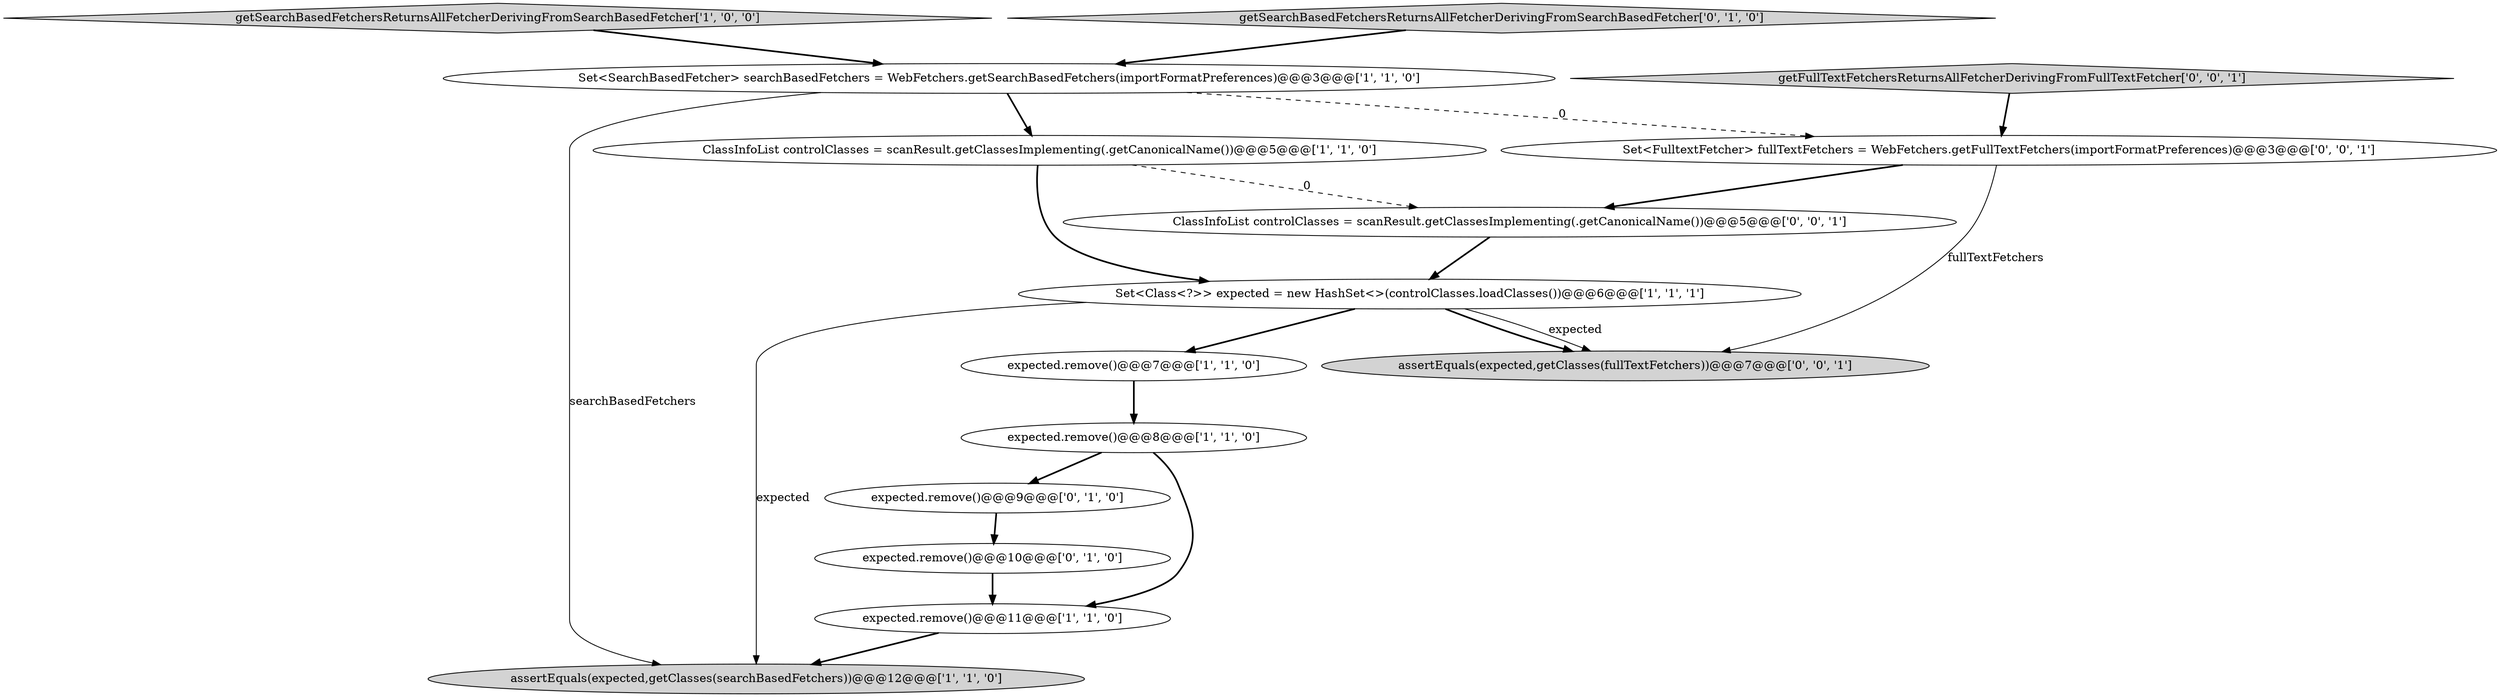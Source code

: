 digraph {
2 [style = filled, label = "getSearchBasedFetchersReturnsAllFetcherDerivingFromSearchBasedFetcher['1', '0', '0']", fillcolor = lightgray, shape = diamond image = "AAA0AAABBB1BBB"];
10 [style = filled, label = "getSearchBasedFetchersReturnsAllFetcherDerivingFromSearchBasedFetcher['0', '1', '0']", fillcolor = lightgray, shape = diamond image = "AAA0AAABBB2BBB"];
13 [style = filled, label = "ClassInfoList controlClasses = scanResult.getClassesImplementing(.getCanonicalName())@@@5@@@['0', '0', '1']", fillcolor = white, shape = ellipse image = "AAA0AAABBB3BBB"];
7 [style = filled, label = "Set<Class<?>> expected = new HashSet<>(controlClasses.loadClasses())@@@6@@@['1', '1', '1']", fillcolor = white, shape = ellipse image = "AAA0AAABBB1BBB"];
12 [style = filled, label = "Set<FulltextFetcher> fullTextFetchers = WebFetchers.getFullTextFetchers(importFormatPreferences)@@@3@@@['0', '0', '1']", fillcolor = white, shape = ellipse image = "AAA0AAABBB3BBB"];
11 [style = filled, label = "assertEquals(expected,getClasses(fullTextFetchers))@@@7@@@['0', '0', '1']", fillcolor = lightgray, shape = ellipse image = "AAA0AAABBB3BBB"];
5 [style = filled, label = "expected.remove()@@@8@@@['1', '1', '0']", fillcolor = white, shape = ellipse image = "AAA0AAABBB1BBB"];
8 [style = filled, label = "expected.remove()@@@9@@@['0', '1', '0']", fillcolor = white, shape = ellipse image = "AAA1AAABBB2BBB"];
14 [style = filled, label = "getFullTextFetchersReturnsAllFetcherDerivingFromFullTextFetcher['0', '0', '1']", fillcolor = lightgray, shape = diamond image = "AAA0AAABBB3BBB"];
4 [style = filled, label = "assertEquals(expected,getClasses(searchBasedFetchers))@@@12@@@['1', '1', '0']", fillcolor = lightgray, shape = ellipse image = "AAA0AAABBB1BBB"];
0 [style = filled, label = "Set<SearchBasedFetcher> searchBasedFetchers = WebFetchers.getSearchBasedFetchers(importFormatPreferences)@@@3@@@['1', '1', '0']", fillcolor = white, shape = ellipse image = "AAA0AAABBB1BBB"];
3 [style = filled, label = "expected.remove()@@@7@@@['1', '1', '0']", fillcolor = white, shape = ellipse image = "AAA0AAABBB1BBB"];
9 [style = filled, label = "expected.remove()@@@10@@@['0', '1', '0']", fillcolor = white, shape = ellipse image = "AAA1AAABBB2BBB"];
1 [style = filled, label = "ClassInfoList controlClasses = scanResult.getClassesImplementing(.getCanonicalName())@@@5@@@['1', '1', '0']", fillcolor = white, shape = ellipse image = "AAA0AAABBB1BBB"];
6 [style = filled, label = "expected.remove()@@@11@@@['1', '1', '0']", fillcolor = white, shape = ellipse image = "AAA0AAABBB1BBB"];
13->7 [style = bold, label=""];
5->8 [style = bold, label=""];
8->9 [style = bold, label=""];
6->4 [style = bold, label=""];
12->11 [style = solid, label="fullTextFetchers"];
7->4 [style = solid, label="expected"];
14->12 [style = bold, label=""];
7->11 [style = bold, label=""];
0->1 [style = bold, label=""];
3->5 [style = bold, label=""];
1->13 [style = dashed, label="0"];
0->4 [style = solid, label="searchBasedFetchers"];
12->13 [style = bold, label=""];
9->6 [style = bold, label=""];
7->3 [style = bold, label=""];
7->11 [style = solid, label="expected"];
2->0 [style = bold, label=""];
1->7 [style = bold, label=""];
10->0 [style = bold, label=""];
5->6 [style = bold, label=""];
0->12 [style = dashed, label="0"];
}
